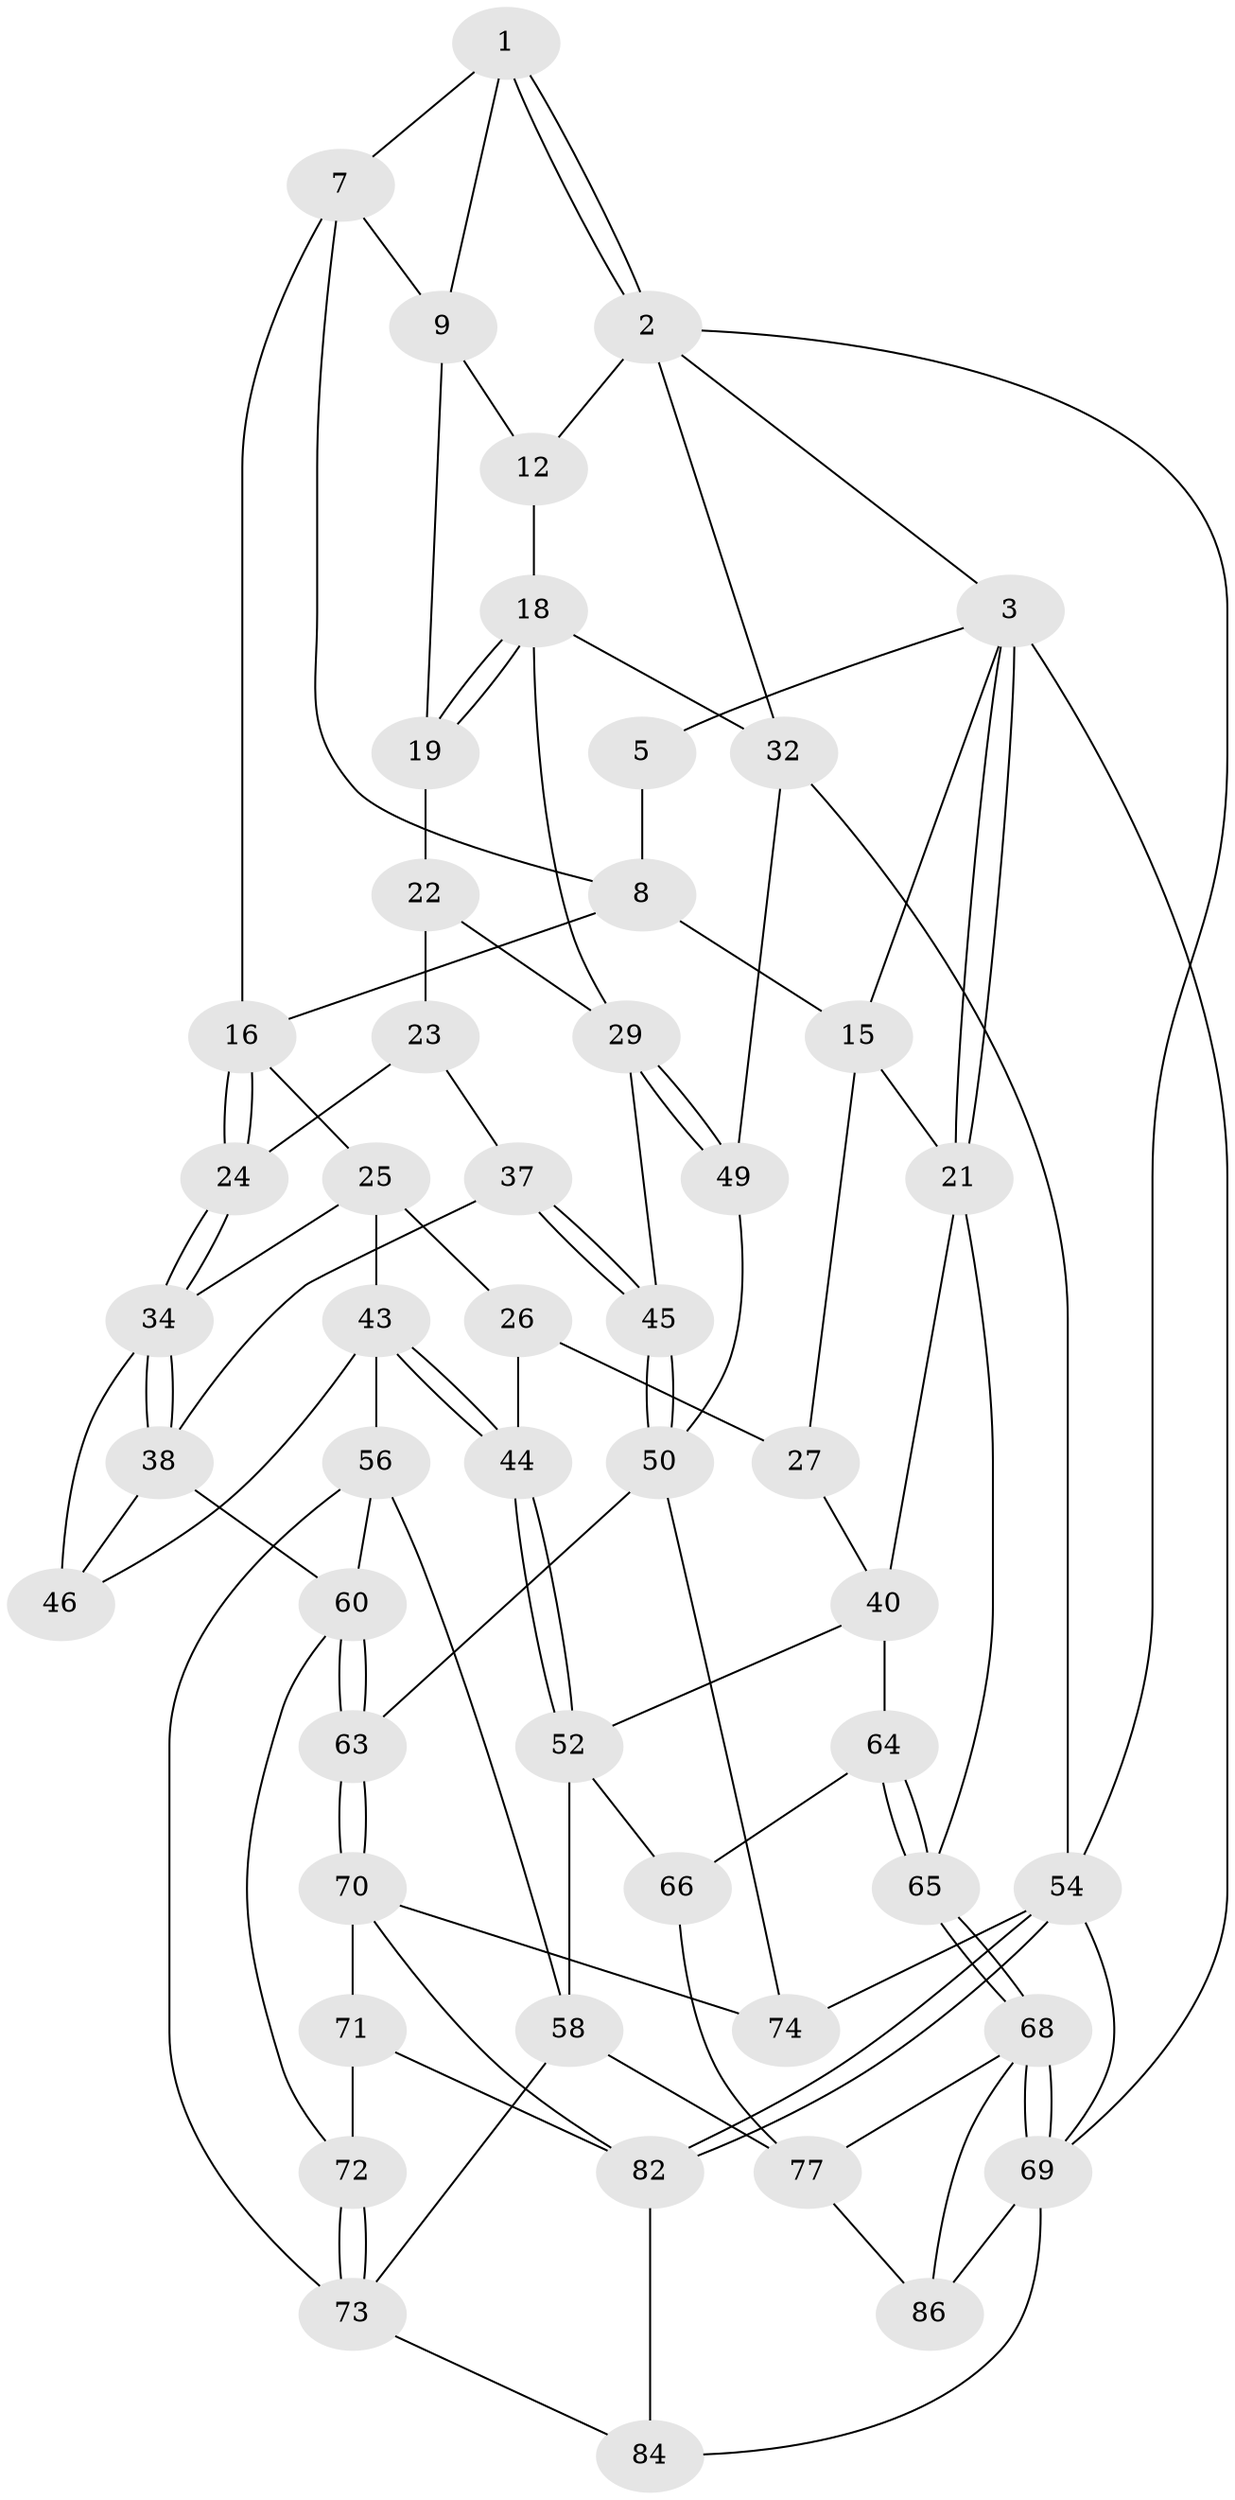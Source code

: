 // original degree distribution, {3: 0.023255813953488372, 6: 0.20930232558139536, 5: 0.5348837209302325, 4: 0.23255813953488372}
// Generated by graph-tools (version 1.1) at 2025/11/02/27/25 16:11:55]
// undirected, 51 vertices, 110 edges
graph export_dot {
graph [start="1"]
  node [color=gray90,style=filled];
  1 [pos="+0.7582266404021716+0",super="+6"];
  2 [pos="+1+0",super="+13"];
  3 [pos="+0+0",super="+4"];
  5 [pos="+0.38776437003321995+0"];
  7 [pos="+0.5905573341605622+0.08207938465029074",super="+11"];
  8 [pos="+0.4240871258844796+0",super="+14"];
  9 [pos="+0.7881605438117886+0.06773030087408514",super="+10"];
  12 [pos="+0.9290831530467517+0.10282207892530472"];
  15 [pos="+0.17518423203152528+0.15204382936970456",super="+20"];
  16 [pos="+0.6096475276248378+0.26474805935911255",super="+17"];
  18 [pos="+0.8755030496922543+0.2691882392102754",super="+28"];
  19 [pos="+0.8306110043669672+0.2581405888625638"];
  21 [pos="+0+0.38548083310879583",super="+41"];
  22 [pos="+0.7903078445854207+0.28787556880932336",super="+31"];
  23 [pos="+0.6523081506018908+0.2877350810086412",super="+33"];
  24 [pos="+0.6137580649186276+0.2727263671913109"];
  25 [pos="+0.36210197567420904+0.31761992833390484",super="+36"];
  26 [pos="+0.3172717820170965+0.341847086649548",super="+42"];
  27 [pos="+0.20860784245510247+0.33237669825287025",super="+39"];
  29 [pos="+0.9617483476720643+0.3794975602741514",super="+30"];
  32 [pos="+1+0.3575897002484152",super="+51"];
  34 [pos="+0.5942111068888711+0.39644787831088285",super="+35"];
  37 [pos="+0.7142201546259955+0.5262610323167721"];
  38 [pos="+0.6642861787918227+0.5142317960216664",super="+48"];
  40 [pos="+0.11400617348141555+0.4951800067674377",super="+53"];
  43 [pos="+0.37863453990506485+0.5524261361728997",super="+47"];
  44 [pos="+0.2592525842727112+0.5472904331899829"];
  45 [pos="+0.7607815562633127+0.5715036295090047"];
  46 [pos="+0.48758262586118184+0.5441176499945716"];
  49 [pos="+0.867628656782431+0.6243148730063411"];
  50 [pos="+0.7856578483415133+0.6181262818335403",super="+62"];
  52 [pos="+0.24587275467560024+0.6036096499246495",super="+59"];
  54 [pos="+1+1",super="+55"];
  56 [pos="+0.4071008865095944+0.6914306865947158",super="+57"];
  58 [pos="+0.2997871673045787+0.7393593617839006",super="+76"];
  60 [pos="+0.5424655317041501+0.651427554292913",super="+61"];
  63 [pos="+0.6551317828753348+0.7093810972835417"];
  64 [pos="+0.04733330866489705+0.694175595688264",super="+67"];
  65 [pos="+0+0.6616527491445439"];
  66 [pos="+0.20040506193800645+0.7191144155744393",super="+78"];
  68 [pos="+0+0.804505961004916",super="+80"];
  69 [pos="+0+1",super="+85"];
  70 [pos="+0.6193012255273771+0.8488738959462306",super="+75"];
  71 [pos="+0.6023490559755156+0.8549666407431472"];
  72 [pos="+0.5296471354107785+0.8678451990484536"];
  73 [pos="+0.5150280458024096+0.8764175872562622",super="+81"];
  74 [pos="+0.7959219288593166+0.8430828637989093"];
  77 [pos="+0.21382955751460364+0.8930080297540665",super="+79"];
  82 [pos="+0.8040749679744306+1",super="+83"];
  84 [pos="+0.4821903019353447+1"];
  86 [pos="+0.17104124226994014+1"];
  1 -- 2;
  1 -- 2;
  1 -- 9;
  1 -- 7;
  2 -- 3;
  2 -- 54;
  2 -- 32;
  2 -- 12;
  3 -- 21;
  3 -- 21;
  3 -- 69;
  3 -- 5;
  3 -- 15;
  5 -- 8;
  7 -- 8;
  7 -- 16;
  7 -- 9;
  8 -- 15;
  8 -- 16;
  9 -- 12;
  9 -- 19;
  12 -- 18;
  15 -- 27;
  15 -- 21;
  16 -- 24;
  16 -- 24;
  16 -- 25;
  18 -- 19;
  18 -- 19;
  18 -- 32;
  18 -- 29;
  19 -- 22;
  21 -- 40;
  21 -- 65;
  22 -- 23 [weight=2];
  22 -- 29;
  23 -- 24;
  23 -- 37;
  24 -- 34;
  24 -- 34;
  25 -- 26;
  25 -- 34;
  25 -- 43;
  26 -- 27 [weight=2];
  26 -- 44;
  27 -- 40;
  29 -- 49;
  29 -- 49;
  29 -- 45;
  32 -- 49;
  32 -- 54;
  34 -- 38;
  34 -- 38;
  34 -- 46;
  37 -- 38;
  37 -- 45;
  37 -- 45;
  38 -- 60;
  38 -- 46;
  40 -- 64;
  40 -- 52;
  43 -- 44;
  43 -- 44;
  43 -- 56;
  43 -- 46;
  44 -- 52;
  44 -- 52;
  45 -- 50;
  45 -- 50;
  49 -- 50;
  50 -- 74;
  50 -- 63;
  52 -- 58;
  52 -- 66;
  54 -- 82;
  54 -- 82;
  54 -- 69;
  54 -- 74;
  56 -- 60;
  56 -- 73;
  56 -- 58;
  58 -- 73;
  58 -- 77;
  60 -- 63;
  60 -- 63;
  60 -- 72;
  63 -- 70;
  63 -- 70;
  64 -- 65;
  64 -- 65;
  64 -- 66 [weight=2];
  65 -- 68;
  65 -- 68;
  66 -- 77;
  68 -- 69;
  68 -- 69;
  68 -- 86;
  68 -- 77;
  69 -- 84;
  69 -- 86;
  70 -- 71;
  70 -- 74;
  70 -- 82;
  71 -- 72;
  71 -- 82;
  72 -- 73;
  72 -- 73;
  73 -- 84;
  77 -- 86;
  82 -- 84;
}
